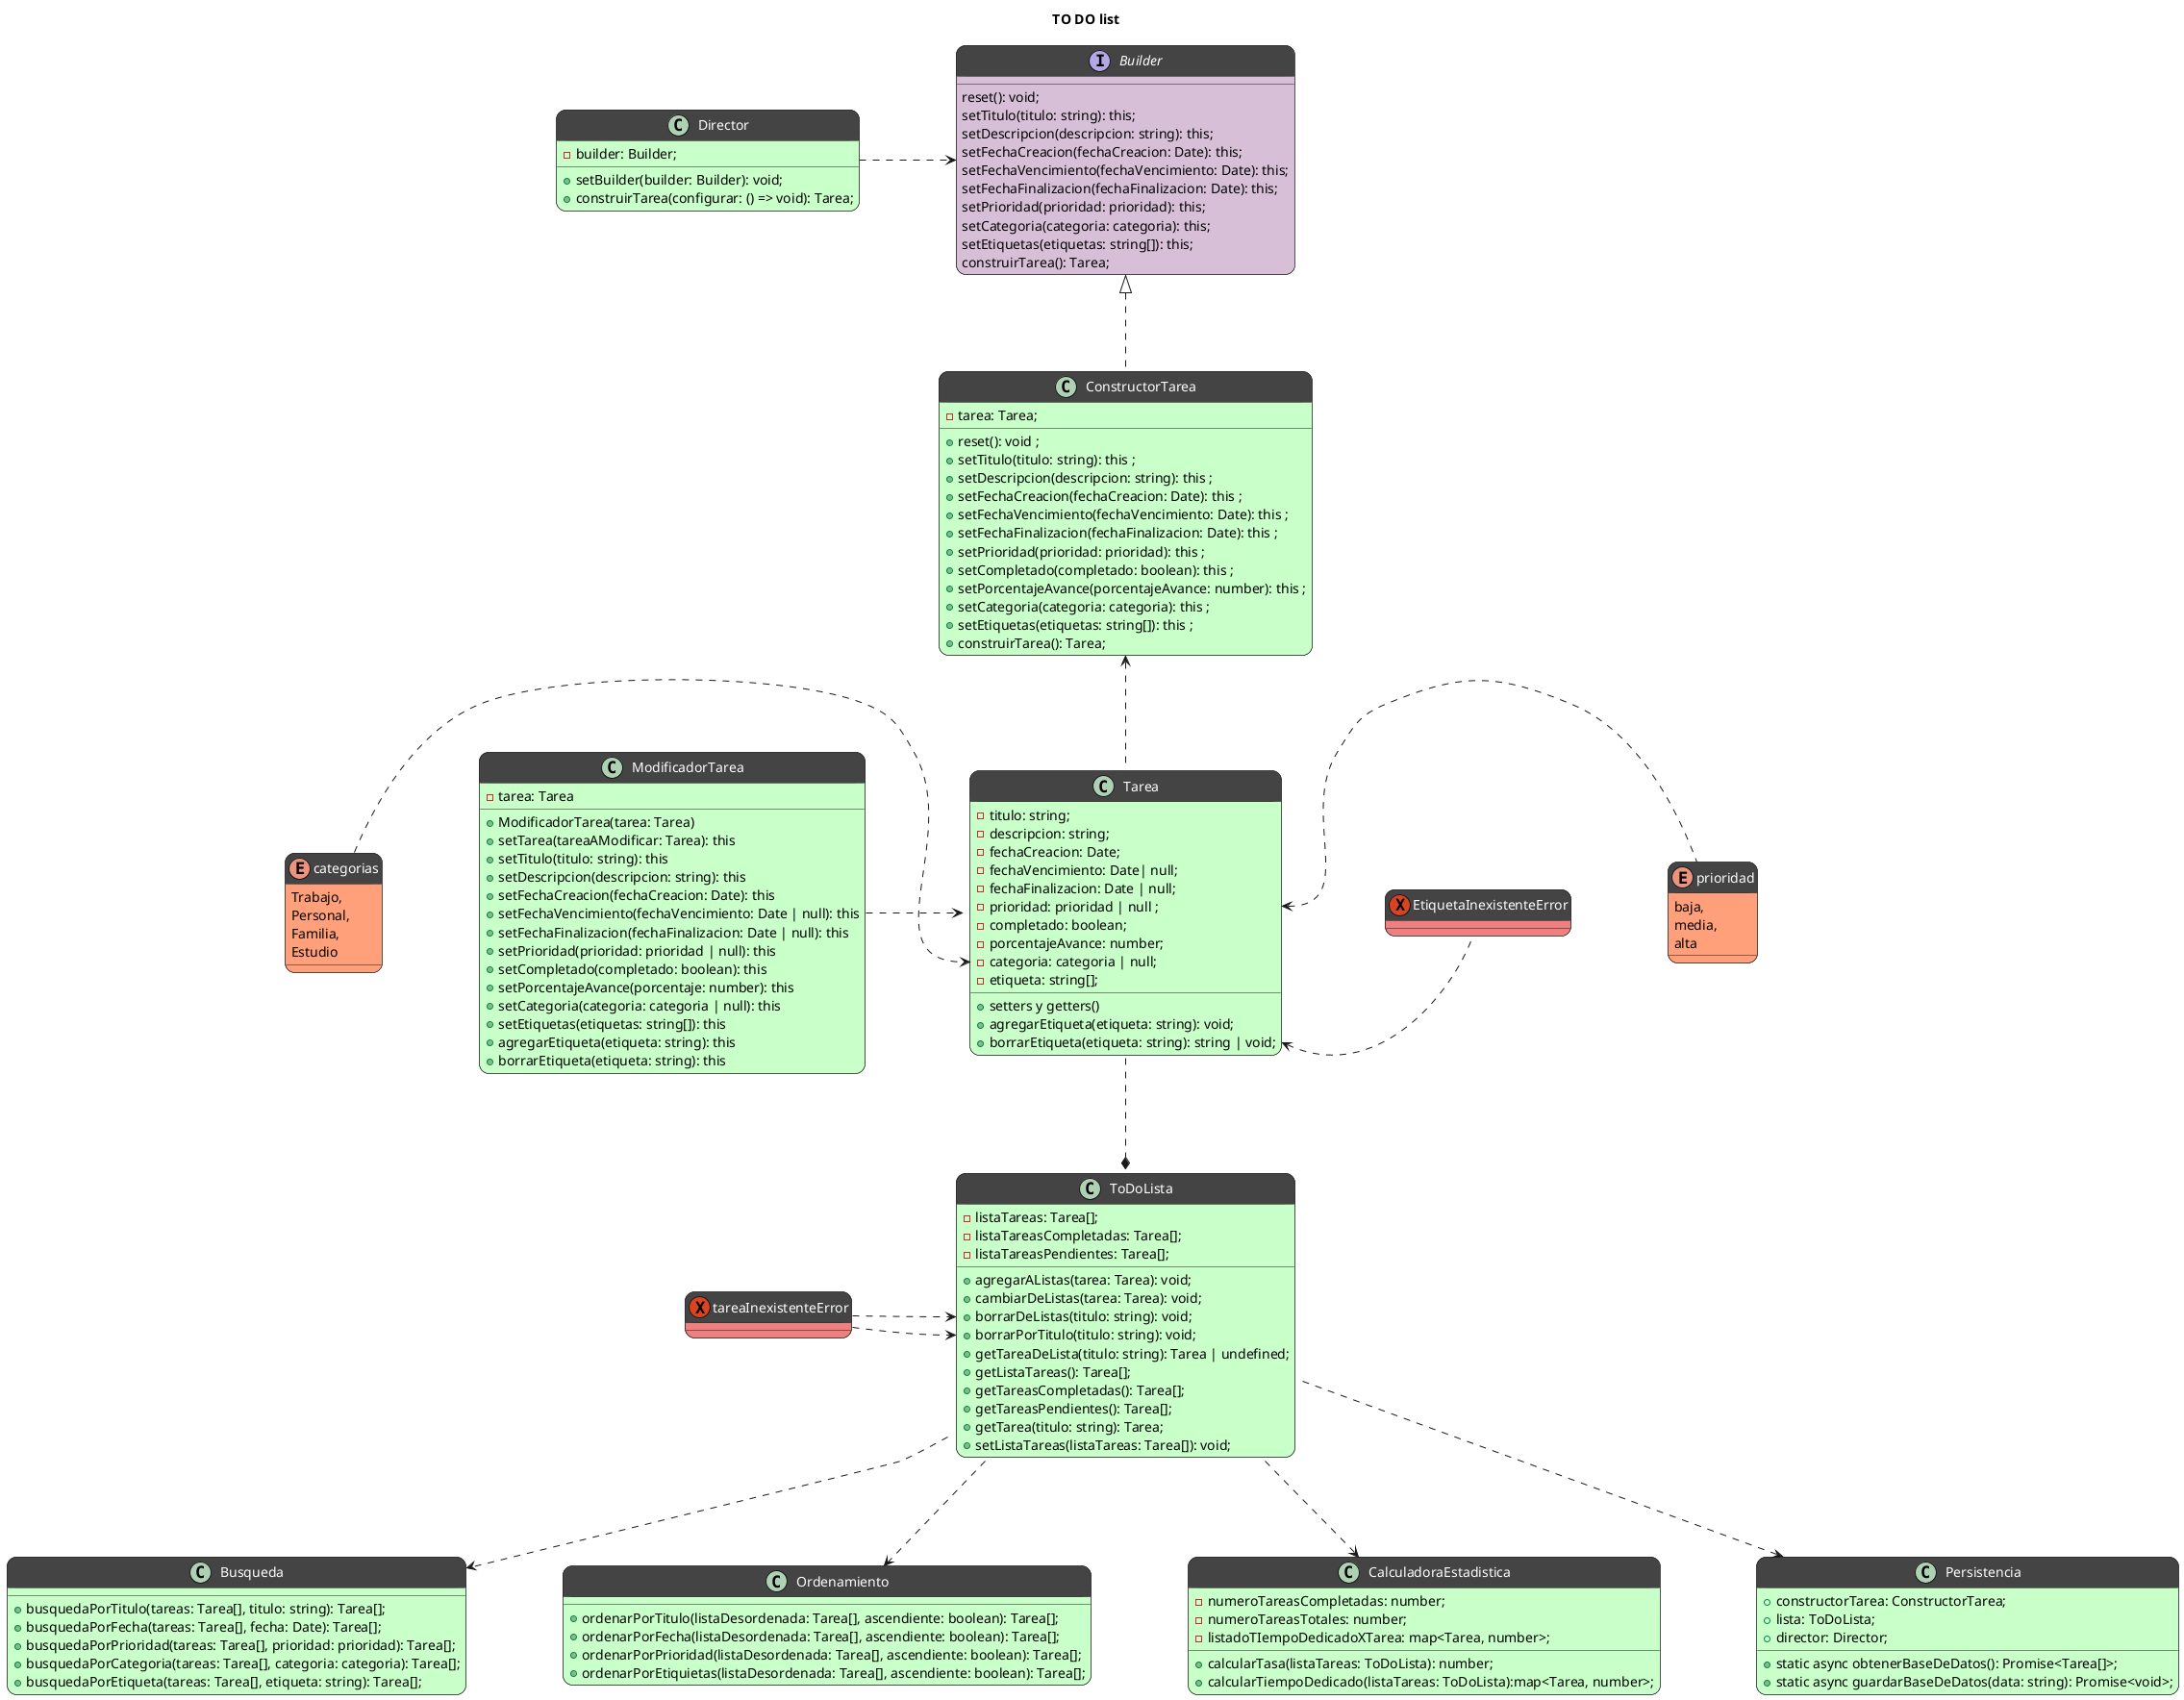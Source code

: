 @startuml diagrama clases
title TO DO list

interface Builder #Thistle;header:444 {
    reset(): void;
    setTitulo(titulo: string): this;
    setDescripcion(descripcion: string): this;
    setFechaCreacion(fechaCreacion: Date): this;
    setFechaVencimiento(fechaVencimiento: Date): this;
    setFechaFinalizacion(fechaFinalizacion: Date): this;
    setPrioridad(prioridad: prioridad): this;
    setCategoria(categoria: categoria): this;
    setEtiquetas(etiquetas: string[]): this;
    construirTarea(): Tarea;
}

class Tarea #TECHNOLOGY;header:444{
    - titulo: string;
    - descripcion: string;
    - fechaCreacion: Date;
    - fechaVencimiento: Date| null;
    - fechaFinalizacion: Date | null;
    - prioridad: prioridad | null ;
    - completado: boolean;
    - porcentajeAvance: number;
    - categoria: categoria | null;
    - etiqueta: string[];
    + setters y getters()
    + agregarEtiqueta(etiqueta: string): void;
    + borrarEtiqueta(etiqueta: string): string | void;
}

class ConstructorTarea #TECHNOLOGY;header:444 implements Builder {
    - tarea: Tarea;
    +reset(): void ;
    +setTitulo(titulo: string): this ;
    +setDescripcion(descripcion: string): this ;
    +setFechaCreacion(fechaCreacion: Date): this ;
    +setFechaVencimiento(fechaVencimiento: Date): this ;
    +setFechaFinalizacion(fechaFinalizacion: Date): this ;
    +setPrioridad(prioridad: prioridad): this ;
    +setCompletado(completado: boolean): this ;
    +setPorcentajeAvance(porcentajeAvance: number): this ;
    +setCategoria(categoria: categoria): this ;
    +setEtiquetas(etiquetas: string[]): this ;
    +construirTarea(): Tarea;
}

class Director #TECHNOLOGY;header:444 {
    - builder: Builder;
    + setBuilder(builder: Builder): void;
    + construirTarea(configurar: () => void): Tarea;
}

class ModificadorTarea #TECHNOLOGY;header:444{
    - tarea: Tarea
    + ModificadorTarea(tarea: Tarea)
    + setTarea(tareaAModificar: Tarea): this
    + setTitulo(titulo: string): this
    + setDescripcion(descripcion: string): this
    + setFechaCreacion(fechaCreacion: Date): this
    + setFechaVencimiento(fechaVencimiento: Date | null): this
    + setFechaFinalizacion(fechaFinalizacion: Date | null): this
    + setPrioridad(prioridad: prioridad | null): this
    + setCompletado(completado: boolean): this
    + setPorcentajeAvance(porcentaje: number): this
    + setCategoria(categoria: categoria | null): this
    + setEtiquetas(etiquetas: string[]): this
    + agregarEtiqueta(etiqueta: string): this
    + borrarEtiqueta(etiqueta: string): this
}

enum prioridad #LightSalmon;header:444{
    baja,
    media,
    alta
}

enum categorias #LightSalmon;header:444{
    Trabajo,
    Personal,
    Familia,
    Estudio
}
class ToDoLista #TECHNOLOGY;header:444 {
    - listaTareas: Tarea[];
    - listaTareasCompletadas: Tarea[];
    - listaTareasPendientes: Tarea[];
    + agregarAListas(tarea: Tarea): void;
    + cambiarDeListas(tarea: Tarea): void;
    + borrarDeListas(titulo: string): void;
    + borrarPorTitulo(titulo: string): void;
    + getTareaDeLista(titulo: string): Tarea | undefined;
    + getListaTareas(): Tarea[];
    + getTareasCompletadas(): Tarea[];
    + getTareasPendientes(): Tarea[];
    + getTarea(titulo: string): Tarea;
    + setListaTareas(listaTareas: Tarea[]): void;
}

class Busqueda #TECHNOLOGY;header:444 {
    + busquedaPorTitulo(tareas: Tarea[], titulo: string): Tarea[];
    + busquedaPorFecha(tareas: Tarea[], fecha: Date): Tarea[];
    + busquedaPorPrioridad(tareas: Tarea[], prioridad: prioridad): Tarea[];
    + busquedaPorCategoria(tareas: Tarea[], categoria: categoria): Tarea[];
    + busquedaPorEtiqueta(tareas: Tarea[], etiqueta: string): Tarea[];
}
class Ordenamiento #TECHNOLOGY;header:444 {
    + ordenarPorTitulo(listaDesordenada: Tarea[], ascendiente: boolean): Tarea[];
    + ordenarPorFecha(listaDesordenada: Tarea[], ascendiente: boolean): Tarea[];
    + ordenarPorPrioridad(listaDesordenada: Tarea[], ascendiente: boolean): Tarea[];
    + ordenarPorEtiquietas(listaDesordenada: Tarea[], ascendiente: boolean): Tarea[];
}
class CalculadoraEstadistica #TECHNOLOGY;header:444 {
    - numeroTareasCompletadas: number;
    - numeroTareasTotales: number;
    - listadoTIempoDedicadoXTarea: map<Tarea, number>;
    + calcularTasa(listaTareas: ToDoLista): number;
    + calcularTiempoDedicado(listaTareas: ToDoLista):map<Tarea, number>;
}

class Persistencia #TECHNOLOGY;header:444 {
    + constructorTarea: ConstructorTarea;
    + lista: ToDoLista;
    + director: Director;
    + static async obtenerBaseDeDatos(): Promise<Tarea[]>;
    + static async guardarBaseDeDatos(data: string): Promise<void>;
}
exception tareaInexistenteError #LightCoral;header:444{}

exception EtiquetaInexistenteError #LightCoral;header:444{}
'relaciones
    skinparam ranksep 100
'cambia el largo de las flechas
    skinparam nodesep 100
'cambia la distancia entre los cuadrados
    categorias .r.> Tarea::categoria
    Tarea .u.> ConstructorTarea
    Tarea ..* ToDoLista
    prioridad .l.> Tarea::prioridad
    Tarea::borrarEtiqueta <.r. EtiquetaInexistenteError
    ToDoLista::borrarDeLista <.l. tareaInexistenteError
    ToDoLista::borrarPorTitulo <.l. tareaInexistenteError
    ToDoLista .d.> CalculadoraEstadistica
    ToDoLista .d.> Busqueda
    ToDoLista .d.> Ordenamiento
    ToDoLista .d.> Persistencia
    Director .r.> Builder
    ModificadorTarea .r.> Tarea
'notas
'diseño
        'colores de clases
            /'
            clase: #TECHNOLOGY;header:444
            clase: abstracta #LightCyan;header:444
            interfaz: #Thistle;header:444
            enums: #LightSalmon;header:444
            excepciones: #LightCoral;header:444
            '/
            skinparam roundcorner 20
        'cambia las esquinas de las clases para hacerlas mas redondeadas
            skinparam classFontColor automatic
        'cambia el color de fuente de todas las clases asi se ve en blanco sobre el fondo oscuro
    @enduml